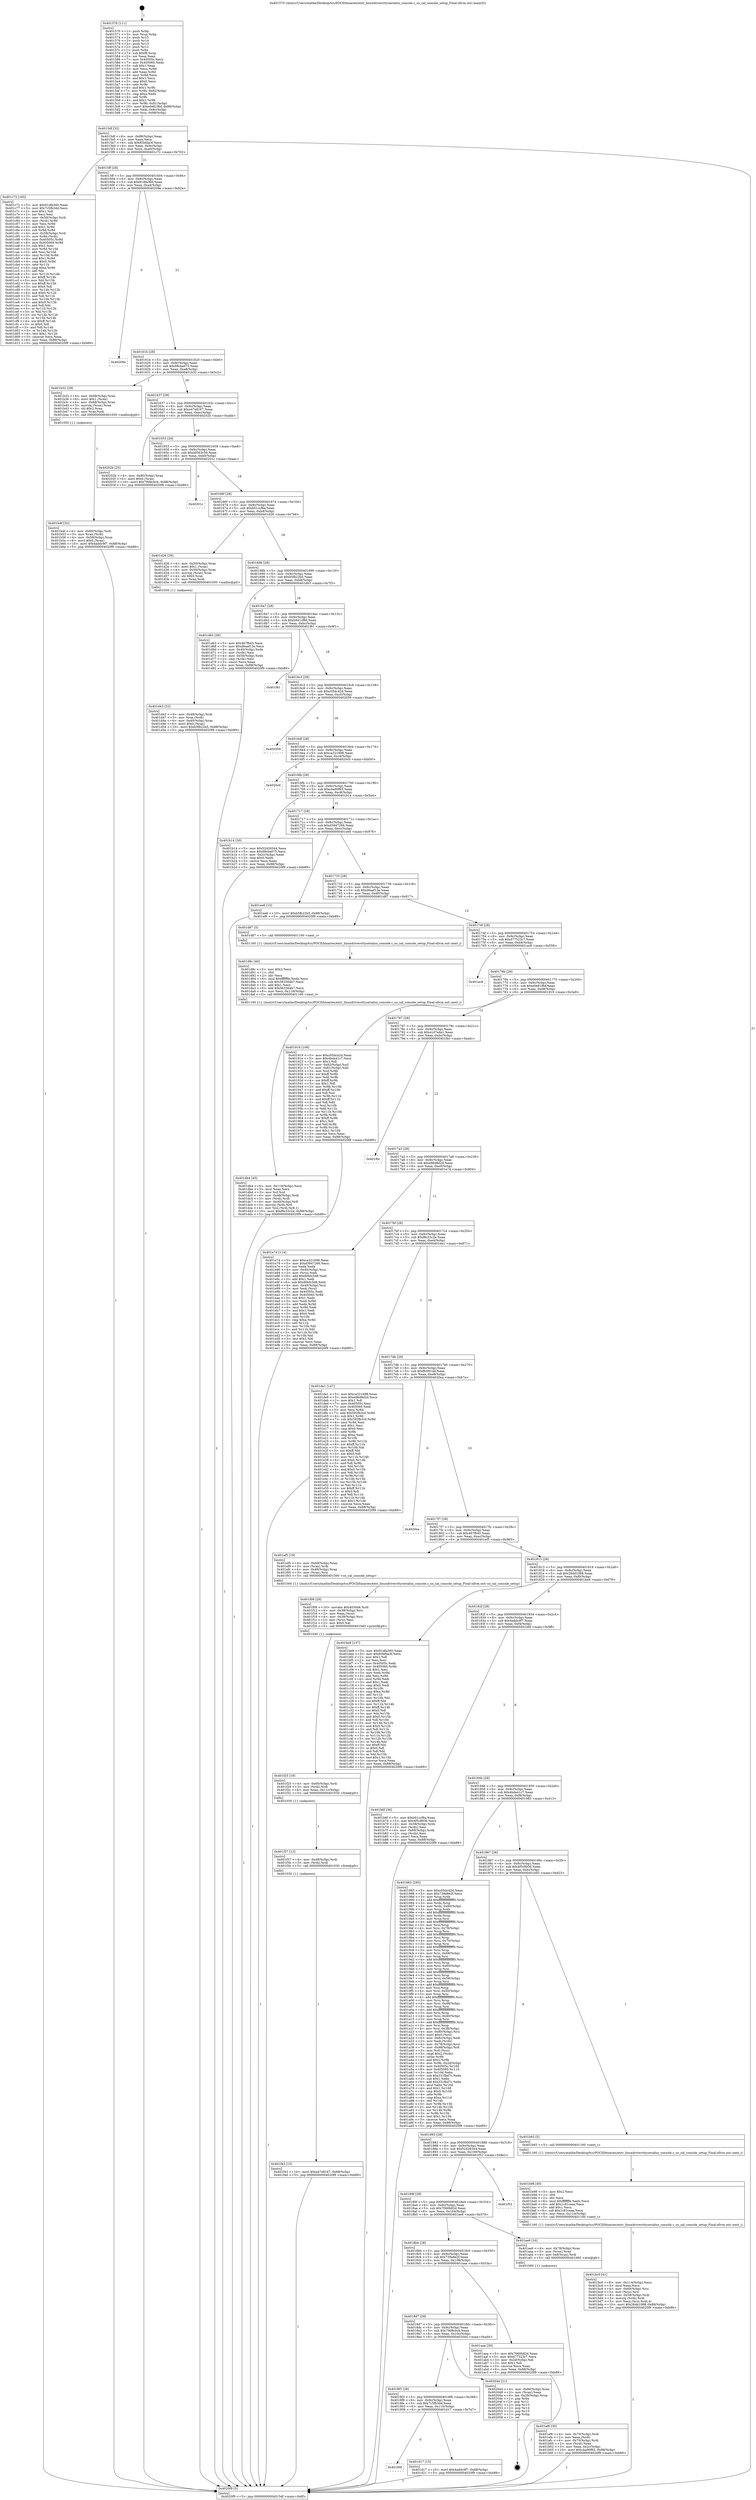 digraph "0x401570" {
  label = "0x401570 (/mnt/c/Users/mathe/Desktop/tcc/POCII/binaries/extr_linuxdriversttyserialsn_console.c_sn_sal_console_setup_Final-ollvm.out::main(0))"
  labelloc = "t"
  node[shape=record]

  Entry [label="",width=0.3,height=0.3,shape=circle,fillcolor=black,style=filled]
  "0x4015df" [label="{
     0x4015df [32]\l
     | [instrs]\l
     &nbsp;&nbsp;0x4015df \<+6\>: mov -0x88(%rbp),%eax\l
     &nbsp;&nbsp;0x4015e5 \<+2\>: mov %eax,%ecx\l
     &nbsp;&nbsp;0x4015e7 \<+6\>: sub $0x85bfda3f,%ecx\l
     &nbsp;&nbsp;0x4015ed \<+6\>: mov %eax,-0x9c(%rbp)\l
     &nbsp;&nbsp;0x4015f3 \<+6\>: mov %ecx,-0xa0(%rbp)\l
     &nbsp;&nbsp;0x4015f9 \<+6\>: je 0000000000401c72 \<main+0x702\>\l
  }"]
  "0x401c72" [label="{
     0x401c72 [165]\l
     | [instrs]\l
     &nbsp;&nbsp;0x401c72 \<+5\>: mov $0x91dfa360,%eax\l
     &nbsp;&nbsp;0x401c77 \<+5\>: mov $0x7c5fb3dd,%ecx\l
     &nbsp;&nbsp;0x401c7c \<+2\>: mov $0x1,%dl\l
     &nbsp;&nbsp;0x401c7e \<+2\>: xor %esi,%esi\l
     &nbsp;&nbsp;0x401c80 \<+4\>: mov -0x58(%rbp),%rdi\l
     &nbsp;&nbsp;0x401c84 \<+3\>: mov (%rdi),%r8d\l
     &nbsp;&nbsp;0x401c87 \<+3\>: mov %esi,%r9d\l
     &nbsp;&nbsp;0x401c8a \<+4\>: sub $0x1,%r9d\l
     &nbsp;&nbsp;0x401c8e \<+3\>: sub %r9d,%r8d\l
     &nbsp;&nbsp;0x401c91 \<+4\>: mov -0x58(%rbp),%rdi\l
     &nbsp;&nbsp;0x401c95 \<+3\>: mov %r8d,(%rdi)\l
     &nbsp;&nbsp;0x401c98 \<+8\>: mov 0x40505c,%r8d\l
     &nbsp;&nbsp;0x401ca0 \<+8\>: mov 0x405060,%r9d\l
     &nbsp;&nbsp;0x401ca8 \<+3\>: sub $0x1,%esi\l
     &nbsp;&nbsp;0x401cab \<+3\>: mov %r8d,%r10d\l
     &nbsp;&nbsp;0x401cae \<+3\>: add %esi,%r10d\l
     &nbsp;&nbsp;0x401cb1 \<+4\>: imul %r10d,%r8d\l
     &nbsp;&nbsp;0x401cb5 \<+4\>: and $0x1,%r8d\l
     &nbsp;&nbsp;0x401cb9 \<+4\>: cmp $0x0,%r8d\l
     &nbsp;&nbsp;0x401cbd \<+4\>: sete %r11b\l
     &nbsp;&nbsp;0x401cc1 \<+4\>: cmp $0xa,%r9d\l
     &nbsp;&nbsp;0x401cc5 \<+3\>: setl %bl\l
     &nbsp;&nbsp;0x401cc8 \<+3\>: mov %r11b,%r14b\l
     &nbsp;&nbsp;0x401ccb \<+4\>: xor $0xff,%r14b\l
     &nbsp;&nbsp;0x401ccf \<+3\>: mov %bl,%r15b\l
     &nbsp;&nbsp;0x401cd2 \<+4\>: xor $0xff,%r15b\l
     &nbsp;&nbsp;0x401cd6 \<+3\>: xor $0x0,%dl\l
     &nbsp;&nbsp;0x401cd9 \<+3\>: mov %r14b,%r12b\l
     &nbsp;&nbsp;0x401cdc \<+4\>: and $0x0,%r12b\l
     &nbsp;&nbsp;0x401ce0 \<+3\>: and %dl,%r11b\l
     &nbsp;&nbsp;0x401ce3 \<+3\>: mov %r15b,%r13b\l
     &nbsp;&nbsp;0x401ce6 \<+4\>: and $0x0,%r13b\l
     &nbsp;&nbsp;0x401cea \<+2\>: and %dl,%bl\l
     &nbsp;&nbsp;0x401cec \<+3\>: or %r11b,%r12b\l
     &nbsp;&nbsp;0x401cef \<+3\>: or %bl,%r13b\l
     &nbsp;&nbsp;0x401cf2 \<+3\>: xor %r13b,%r12b\l
     &nbsp;&nbsp;0x401cf5 \<+3\>: or %r15b,%r14b\l
     &nbsp;&nbsp;0x401cf8 \<+4\>: xor $0xff,%r14b\l
     &nbsp;&nbsp;0x401cfc \<+3\>: or $0x0,%dl\l
     &nbsp;&nbsp;0x401cff \<+3\>: and %dl,%r14b\l
     &nbsp;&nbsp;0x401d02 \<+3\>: or %r14b,%r12b\l
     &nbsp;&nbsp;0x401d05 \<+4\>: test $0x1,%r12b\l
     &nbsp;&nbsp;0x401d09 \<+3\>: cmovne %ecx,%eax\l
     &nbsp;&nbsp;0x401d0c \<+6\>: mov %eax,-0x88(%rbp)\l
     &nbsp;&nbsp;0x401d12 \<+5\>: jmp 00000000004020f9 \<main+0xb89\>\l
  }"]
  "0x4015ff" [label="{
     0x4015ff [28]\l
     | [instrs]\l
     &nbsp;&nbsp;0x4015ff \<+5\>: jmp 0000000000401604 \<main+0x94\>\l
     &nbsp;&nbsp;0x401604 \<+6\>: mov -0x9c(%rbp),%eax\l
     &nbsp;&nbsp;0x40160a \<+5\>: sub $0x91dfa360,%eax\l
     &nbsp;&nbsp;0x40160f \<+6\>: mov %eax,-0xa4(%rbp)\l
     &nbsp;&nbsp;0x401615 \<+6\>: je 000000000040209e \<main+0xb2e\>\l
  }"]
  Exit [label="",width=0.3,height=0.3,shape=circle,fillcolor=black,style=filled,peripheries=2]
  "0x40209e" [label="{
     0x40209e\l
  }", style=dashed]
  "0x40161b" [label="{
     0x40161b [28]\l
     | [instrs]\l
     &nbsp;&nbsp;0x40161b \<+5\>: jmp 0000000000401620 \<main+0xb0\>\l
     &nbsp;&nbsp;0x401620 \<+6\>: mov -0x9c(%rbp),%eax\l
     &nbsp;&nbsp;0x401626 \<+5\>: sub $0x98cba075,%eax\l
     &nbsp;&nbsp;0x40162b \<+6\>: mov %eax,-0xa8(%rbp)\l
     &nbsp;&nbsp;0x401631 \<+6\>: je 0000000000401b32 \<main+0x5c2\>\l
  }"]
  "0x401f43" [label="{
     0x401f43 [15]\l
     | [instrs]\l
     &nbsp;&nbsp;0x401f43 \<+10\>: movl $0xa47e8167,-0x88(%rbp)\l
     &nbsp;&nbsp;0x401f4d \<+5\>: jmp 00000000004020f9 \<main+0xb89\>\l
  }"]
  "0x401b32" [label="{
     0x401b32 [29]\l
     | [instrs]\l
     &nbsp;&nbsp;0x401b32 \<+4\>: mov -0x68(%rbp),%rax\l
     &nbsp;&nbsp;0x401b36 \<+6\>: movl $0x1,(%rax)\l
     &nbsp;&nbsp;0x401b3c \<+4\>: mov -0x68(%rbp),%rax\l
     &nbsp;&nbsp;0x401b40 \<+3\>: movslq (%rax),%rax\l
     &nbsp;&nbsp;0x401b43 \<+4\>: shl $0x2,%rax\l
     &nbsp;&nbsp;0x401b47 \<+3\>: mov %rax,%rdi\l
     &nbsp;&nbsp;0x401b4a \<+5\>: call 0000000000401050 \<malloc@plt\>\l
     | [calls]\l
     &nbsp;&nbsp;0x401050 \{1\} (unknown)\l
  }"]
  "0x401637" [label="{
     0x401637 [28]\l
     | [instrs]\l
     &nbsp;&nbsp;0x401637 \<+5\>: jmp 000000000040163c \<main+0xcc\>\l
     &nbsp;&nbsp;0x40163c \<+6\>: mov -0x9c(%rbp),%eax\l
     &nbsp;&nbsp;0x401642 \<+5\>: sub $0xa47e8167,%eax\l
     &nbsp;&nbsp;0x401647 \<+6\>: mov %eax,-0xac(%rbp)\l
     &nbsp;&nbsp;0x40164d \<+6\>: je 000000000040202b \<main+0xabb\>\l
  }"]
  "0x401f37" [label="{
     0x401f37 [12]\l
     | [instrs]\l
     &nbsp;&nbsp;0x401f37 \<+4\>: mov -0x48(%rbp),%rdi\l
     &nbsp;&nbsp;0x401f3b \<+3\>: mov (%rdi),%rdi\l
     &nbsp;&nbsp;0x401f3e \<+5\>: call 0000000000401030 \<free@plt\>\l
     | [calls]\l
     &nbsp;&nbsp;0x401030 \{1\} (unknown)\l
  }"]
  "0x40202b" [label="{
     0x40202b [25]\l
     | [instrs]\l
     &nbsp;&nbsp;0x40202b \<+4\>: mov -0x80(%rbp),%rax\l
     &nbsp;&nbsp;0x40202f \<+6\>: movl $0x0,(%rax)\l
     &nbsp;&nbsp;0x402035 \<+10\>: movl $0x79d8cbcb,-0x88(%rbp)\l
     &nbsp;&nbsp;0x40203f \<+5\>: jmp 00000000004020f9 \<main+0xb89\>\l
  }"]
  "0x401653" [label="{
     0x401653 [28]\l
     | [instrs]\l
     &nbsp;&nbsp;0x401653 \<+5\>: jmp 0000000000401658 \<main+0xe8\>\l
     &nbsp;&nbsp;0x401658 \<+6\>: mov -0x9c(%rbp),%eax\l
     &nbsp;&nbsp;0x40165e \<+5\>: sub $0xa9563c59,%eax\l
     &nbsp;&nbsp;0x401663 \<+6\>: mov %eax,-0xb0(%rbp)\l
     &nbsp;&nbsp;0x401669 \<+6\>: je 000000000040201c \<main+0xaac\>\l
  }"]
  "0x401f25" [label="{
     0x401f25 [18]\l
     | [instrs]\l
     &nbsp;&nbsp;0x401f25 \<+4\>: mov -0x60(%rbp),%rdi\l
     &nbsp;&nbsp;0x401f29 \<+3\>: mov (%rdi),%rdi\l
     &nbsp;&nbsp;0x401f2c \<+6\>: mov %eax,-0x11c(%rbp)\l
     &nbsp;&nbsp;0x401f32 \<+5\>: call 0000000000401030 \<free@plt\>\l
     | [calls]\l
     &nbsp;&nbsp;0x401030 \{1\} (unknown)\l
  }"]
  "0x40201c" [label="{
     0x40201c\l
  }", style=dashed]
  "0x40166f" [label="{
     0x40166f [28]\l
     | [instrs]\l
     &nbsp;&nbsp;0x40166f \<+5\>: jmp 0000000000401674 \<main+0x104\>\l
     &nbsp;&nbsp;0x401674 \<+6\>: mov -0x9c(%rbp),%eax\l
     &nbsp;&nbsp;0x40167a \<+5\>: sub $0xb01ccf6a,%eax\l
     &nbsp;&nbsp;0x40167f \<+6\>: mov %eax,-0xb4(%rbp)\l
     &nbsp;&nbsp;0x401685 \<+6\>: je 0000000000401d26 \<main+0x7b6\>\l
  }"]
  "0x401f08" [label="{
     0x401f08 [29]\l
     | [instrs]\l
     &nbsp;&nbsp;0x401f08 \<+10\>: movabs $0x4030b6,%rdi\l
     &nbsp;&nbsp;0x401f12 \<+4\>: mov -0x38(%rbp),%rsi\l
     &nbsp;&nbsp;0x401f16 \<+2\>: mov %eax,(%rsi)\l
     &nbsp;&nbsp;0x401f18 \<+4\>: mov -0x38(%rbp),%rsi\l
     &nbsp;&nbsp;0x401f1c \<+2\>: mov (%rsi),%esi\l
     &nbsp;&nbsp;0x401f1e \<+2\>: mov $0x0,%al\l
     &nbsp;&nbsp;0x401f20 \<+5\>: call 0000000000401040 \<printf@plt\>\l
     | [calls]\l
     &nbsp;&nbsp;0x401040 \{1\} (unknown)\l
  }"]
  "0x401d26" [label="{
     0x401d26 [29]\l
     | [instrs]\l
     &nbsp;&nbsp;0x401d26 \<+4\>: mov -0x50(%rbp),%rax\l
     &nbsp;&nbsp;0x401d2a \<+6\>: movl $0x1,(%rax)\l
     &nbsp;&nbsp;0x401d30 \<+4\>: mov -0x50(%rbp),%rax\l
     &nbsp;&nbsp;0x401d34 \<+3\>: movslq (%rax),%rax\l
     &nbsp;&nbsp;0x401d37 \<+4\>: shl $0x0,%rax\l
     &nbsp;&nbsp;0x401d3b \<+3\>: mov %rax,%rdi\l
     &nbsp;&nbsp;0x401d3e \<+5\>: call 0000000000401050 \<malloc@plt\>\l
     | [calls]\l
     &nbsp;&nbsp;0x401050 \{1\} (unknown)\l
  }"]
  "0x40168b" [label="{
     0x40168b [28]\l
     | [instrs]\l
     &nbsp;&nbsp;0x40168b \<+5\>: jmp 0000000000401690 \<main+0x120\>\l
     &nbsp;&nbsp;0x401690 \<+6\>: mov -0x9c(%rbp),%eax\l
     &nbsp;&nbsp;0x401696 \<+5\>: sub $0xb5fb22b5,%eax\l
     &nbsp;&nbsp;0x40169b \<+6\>: mov %eax,-0xb8(%rbp)\l
     &nbsp;&nbsp;0x4016a1 \<+6\>: je 0000000000401d63 \<main+0x7f3\>\l
  }"]
  "0x401db4" [label="{
     0x401db4 [45]\l
     | [instrs]\l
     &nbsp;&nbsp;0x401db4 \<+6\>: mov -0x118(%rbp),%ecx\l
     &nbsp;&nbsp;0x401dba \<+3\>: imul %eax,%ecx\l
     &nbsp;&nbsp;0x401dbd \<+3\>: mov %cl,%sil\l
     &nbsp;&nbsp;0x401dc0 \<+4\>: mov -0x48(%rbp),%rdi\l
     &nbsp;&nbsp;0x401dc4 \<+3\>: mov (%rdi),%rdi\l
     &nbsp;&nbsp;0x401dc7 \<+4\>: mov -0x40(%rbp),%r8\l
     &nbsp;&nbsp;0x401dcb \<+3\>: movslq (%r8),%r8\l
     &nbsp;&nbsp;0x401dce \<+4\>: mov %sil,(%rdi,%r8,1)\l
     &nbsp;&nbsp;0x401dd2 \<+10\>: movl $0xf8c33c2e,-0x88(%rbp)\l
     &nbsp;&nbsp;0x401ddc \<+5\>: jmp 00000000004020f9 \<main+0xb89\>\l
  }"]
  "0x401d63" [label="{
     0x401d63 [36]\l
     | [instrs]\l
     &nbsp;&nbsp;0x401d63 \<+5\>: mov $0x467fb45,%eax\l
     &nbsp;&nbsp;0x401d68 \<+5\>: mov $0xd6aef13e,%ecx\l
     &nbsp;&nbsp;0x401d6d \<+4\>: mov -0x40(%rbp),%rdx\l
     &nbsp;&nbsp;0x401d71 \<+2\>: mov (%rdx),%esi\l
     &nbsp;&nbsp;0x401d73 \<+4\>: mov -0x50(%rbp),%rdx\l
     &nbsp;&nbsp;0x401d77 \<+2\>: cmp (%rdx),%esi\l
     &nbsp;&nbsp;0x401d79 \<+3\>: cmovl %ecx,%eax\l
     &nbsp;&nbsp;0x401d7c \<+6\>: mov %eax,-0x88(%rbp)\l
     &nbsp;&nbsp;0x401d82 \<+5\>: jmp 00000000004020f9 \<main+0xb89\>\l
  }"]
  "0x4016a7" [label="{
     0x4016a7 [28]\l
     | [instrs]\l
     &nbsp;&nbsp;0x4016a7 \<+5\>: jmp 00000000004016ac \<main+0x13c\>\l
     &nbsp;&nbsp;0x4016ac \<+6\>: mov -0x9c(%rbp),%eax\l
     &nbsp;&nbsp;0x4016b2 \<+5\>: sub $0xb941cf8d,%eax\l
     &nbsp;&nbsp;0x4016b7 \<+6\>: mov %eax,-0xbc(%rbp)\l
     &nbsp;&nbsp;0x4016bd \<+6\>: je 0000000000401f61 \<main+0x9f1\>\l
  }"]
  "0x401d8c" [label="{
     0x401d8c [40]\l
     | [instrs]\l
     &nbsp;&nbsp;0x401d8c \<+5\>: mov $0x2,%ecx\l
     &nbsp;&nbsp;0x401d91 \<+1\>: cltd\l
     &nbsp;&nbsp;0x401d92 \<+2\>: idiv %ecx\l
     &nbsp;&nbsp;0x401d94 \<+6\>: imul $0xfffffffe,%edx,%ecx\l
     &nbsp;&nbsp;0x401d9a \<+6\>: sub $0x563364b7,%ecx\l
     &nbsp;&nbsp;0x401da0 \<+3\>: add $0x1,%ecx\l
     &nbsp;&nbsp;0x401da3 \<+6\>: add $0x563364b7,%ecx\l
     &nbsp;&nbsp;0x401da9 \<+6\>: mov %ecx,-0x118(%rbp)\l
     &nbsp;&nbsp;0x401daf \<+5\>: call 0000000000401160 \<next_i\>\l
     | [calls]\l
     &nbsp;&nbsp;0x401160 \{1\} (/mnt/c/Users/mathe/Desktop/tcc/POCII/binaries/extr_linuxdriversttyserialsn_console.c_sn_sal_console_setup_Final-ollvm.out::next_i)\l
  }"]
  "0x401f61" [label="{
     0x401f61\l
  }", style=dashed]
  "0x4016c3" [label="{
     0x4016c3 [28]\l
     | [instrs]\l
     &nbsp;&nbsp;0x4016c3 \<+5\>: jmp 00000000004016c8 \<main+0x158\>\l
     &nbsp;&nbsp;0x4016c8 \<+6\>: mov -0x9c(%rbp),%eax\l
     &nbsp;&nbsp;0x4016ce \<+5\>: sub $0xc05dc42d,%eax\l
     &nbsp;&nbsp;0x4016d3 \<+6\>: mov %eax,-0xc0(%rbp)\l
     &nbsp;&nbsp;0x4016d9 \<+6\>: je 0000000000402059 \<main+0xae9\>\l
  }"]
  "0x401d43" [label="{
     0x401d43 [32]\l
     | [instrs]\l
     &nbsp;&nbsp;0x401d43 \<+4\>: mov -0x48(%rbp),%rdi\l
     &nbsp;&nbsp;0x401d47 \<+3\>: mov %rax,(%rdi)\l
     &nbsp;&nbsp;0x401d4a \<+4\>: mov -0x40(%rbp),%rax\l
     &nbsp;&nbsp;0x401d4e \<+6\>: movl $0x0,(%rax)\l
     &nbsp;&nbsp;0x401d54 \<+10\>: movl $0xb5fb22b5,-0x88(%rbp)\l
     &nbsp;&nbsp;0x401d5e \<+5\>: jmp 00000000004020f9 \<main+0xb89\>\l
  }"]
  "0x402059" [label="{
     0x402059\l
  }", style=dashed]
  "0x4016df" [label="{
     0x4016df [28]\l
     | [instrs]\l
     &nbsp;&nbsp;0x4016df \<+5\>: jmp 00000000004016e4 \<main+0x174\>\l
     &nbsp;&nbsp;0x4016e4 \<+6\>: mov -0x9c(%rbp),%eax\l
     &nbsp;&nbsp;0x4016ea \<+5\>: sub $0xca321698,%eax\l
     &nbsp;&nbsp;0x4016ef \<+6\>: mov %eax,-0xc4(%rbp)\l
     &nbsp;&nbsp;0x4016f5 \<+6\>: je 00000000004020c0 \<main+0xb50\>\l
  }"]
  "0x40190f" [label="{
     0x40190f\l
  }", style=dashed]
  "0x4020c0" [label="{
     0x4020c0\l
  }", style=dashed]
  "0x4016fb" [label="{
     0x4016fb [28]\l
     | [instrs]\l
     &nbsp;&nbsp;0x4016fb \<+5\>: jmp 0000000000401700 \<main+0x190\>\l
     &nbsp;&nbsp;0x401700 \<+6\>: mov -0x9c(%rbp),%eax\l
     &nbsp;&nbsp;0x401706 \<+5\>: sub $0xcba90f65,%eax\l
     &nbsp;&nbsp;0x40170b \<+6\>: mov %eax,-0xc8(%rbp)\l
     &nbsp;&nbsp;0x401711 \<+6\>: je 0000000000401b14 \<main+0x5a4\>\l
  }"]
  "0x401d17" [label="{
     0x401d17 [15]\l
     | [instrs]\l
     &nbsp;&nbsp;0x401d17 \<+10\>: movl $0x4addc9f7,-0x88(%rbp)\l
     &nbsp;&nbsp;0x401d21 \<+5\>: jmp 00000000004020f9 \<main+0xb89\>\l
  }"]
  "0x401b14" [label="{
     0x401b14 [30]\l
     | [instrs]\l
     &nbsp;&nbsp;0x401b14 \<+5\>: mov $0x52426344,%eax\l
     &nbsp;&nbsp;0x401b19 \<+5\>: mov $0x98cba075,%ecx\l
     &nbsp;&nbsp;0x401b1e \<+3\>: mov -0x2c(%rbp),%edx\l
     &nbsp;&nbsp;0x401b21 \<+3\>: cmp $0x0,%edx\l
     &nbsp;&nbsp;0x401b24 \<+3\>: cmove %ecx,%eax\l
     &nbsp;&nbsp;0x401b27 \<+6\>: mov %eax,-0x88(%rbp)\l
     &nbsp;&nbsp;0x401b2d \<+5\>: jmp 00000000004020f9 \<main+0xb89\>\l
  }"]
  "0x401717" [label="{
     0x401717 [28]\l
     | [instrs]\l
     &nbsp;&nbsp;0x401717 \<+5\>: jmp 000000000040171c \<main+0x1ac\>\l
     &nbsp;&nbsp;0x40171c \<+6\>: mov -0x9c(%rbp),%eax\l
     &nbsp;&nbsp;0x401722 \<+5\>: sub $0xd3947266,%eax\l
     &nbsp;&nbsp;0x401727 \<+6\>: mov %eax,-0xcc(%rbp)\l
     &nbsp;&nbsp;0x40172d \<+6\>: je 0000000000401ee6 \<main+0x976\>\l
  }"]
  "0x4018f3" [label="{
     0x4018f3 [28]\l
     | [instrs]\l
     &nbsp;&nbsp;0x4018f3 \<+5\>: jmp 00000000004018f8 \<main+0x388\>\l
     &nbsp;&nbsp;0x4018f8 \<+6\>: mov -0x9c(%rbp),%eax\l
     &nbsp;&nbsp;0x4018fe \<+5\>: sub $0x7c5fb3dd,%eax\l
     &nbsp;&nbsp;0x401903 \<+6\>: mov %eax,-0x110(%rbp)\l
     &nbsp;&nbsp;0x401909 \<+6\>: je 0000000000401d17 \<main+0x7a7\>\l
  }"]
  "0x401ee6" [label="{
     0x401ee6 [15]\l
     | [instrs]\l
     &nbsp;&nbsp;0x401ee6 \<+10\>: movl $0xb5fb22b5,-0x88(%rbp)\l
     &nbsp;&nbsp;0x401ef0 \<+5\>: jmp 00000000004020f9 \<main+0xb89\>\l
  }"]
  "0x401733" [label="{
     0x401733 [28]\l
     | [instrs]\l
     &nbsp;&nbsp;0x401733 \<+5\>: jmp 0000000000401738 \<main+0x1c8\>\l
     &nbsp;&nbsp;0x401738 \<+6\>: mov -0x9c(%rbp),%eax\l
     &nbsp;&nbsp;0x40173e \<+5\>: sub $0xd6aef13e,%eax\l
     &nbsp;&nbsp;0x401743 \<+6\>: mov %eax,-0xd0(%rbp)\l
     &nbsp;&nbsp;0x401749 \<+6\>: je 0000000000401d87 \<main+0x817\>\l
  }"]
  "0x402044" [label="{
     0x402044 [21]\l
     | [instrs]\l
     &nbsp;&nbsp;0x402044 \<+4\>: mov -0x80(%rbp),%rax\l
     &nbsp;&nbsp;0x402048 \<+2\>: mov (%rax),%eax\l
     &nbsp;&nbsp;0x40204a \<+4\>: lea -0x28(%rbp),%rsp\l
     &nbsp;&nbsp;0x40204e \<+1\>: pop %rbx\l
     &nbsp;&nbsp;0x40204f \<+2\>: pop %r12\l
     &nbsp;&nbsp;0x402051 \<+2\>: pop %r13\l
     &nbsp;&nbsp;0x402053 \<+2\>: pop %r14\l
     &nbsp;&nbsp;0x402055 \<+2\>: pop %r15\l
     &nbsp;&nbsp;0x402057 \<+1\>: pop %rbp\l
     &nbsp;&nbsp;0x402058 \<+1\>: ret\l
  }"]
  "0x401d87" [label="{
     0x401d87 [5]\l
     | [instrs]\l
     &nbsp;&nbsp;0x401d87 \<+5\>: call 0000000000401160 \<next_i\>\l
     | [calls]\l
     &nbsp;&nbsp;0x401160 \{1\} (/mnt/c/Users/mathe/Desktop/tcc/POCII/binaries/extr_linuxdriversttyserialsn_console.c_sn_sal_console_setup_Final-ollvm.out::next_i)\l
  }"]
  "0x40174f" [label="{
     0x40174f [28]\l
     | [instrs]\l
     &nbsp;&nbsp;0x40174f \<+5\>: jmp 0000000000401754 \<main+0x1e4\>\l
     &nbsp;&nbsp;0x401754 \<+6\>: mov -0x9c(%rbp),%eax\l
     &nbsp;&nbsp;0x40175a \<+5\>: sub $0xd77523c7,%eax\l
     &nbsp;&nbsp;0x40175f \<+6\>: mov %eax,-0xd4(%rbp)\l
     &nbsp;&nbsp;0x401765 \<+6\>: je 0000000000401ac8 \<main+0x558\>\l
  }"]
  "0x401bc0" [label="{
     0x401bc0 [41]\l
     | [instrs]\l
     &nbsp;&nbsp;0x401bc0 \<+6\>: mov -0x114(%rbp),%ecx\l
     &nbsp;&nbsp;0x401bc6 \<+3\>: imul %eax,%ecx\l
     &nbsp;&nbsp;0x401bc9 \<+4\>: mov -0x60(%rbp),%rsi\l
     &nbsp;&nbsp;0x401bcd \<+3\>: mov (%rsi),%rsi\l
     &nbsp;&nbsp;0x401bd0 \<+4\>: mov -0x58(%rbp),%rdi\l
     &nbsp;&nbsp;0x401bd4 \<+3\>: movslq (%rdi),%rdi\l
     &nbsp;&nbsp;0x401bd7 \<+3\>: mov %ecx,(%rsi,%rdi,4)\l
     &nbsp;&nbsp;0x401bda \<+10\>: movl $0x26dd1088,-0x88(%rbp)\l
     &nbsp;&nbsp;0x401be4 \<+5\>: jmp 00000000004020f9 \<main+0xb89\>\l
  }"]
  "0x401ac8" [label="{
     0x401ac8\l
  }", style=dashed]
  "0x40176b" [label="{
     0x40176b [28]\l
     | [instrs]\l
     &nbsp;&nbsp;0x40176b \<+5\>: jmp 0000000000401770 \<main+0x200\>\l
     &nbsp;&nbsp;0x401770 \<+6\>: mov -0x9c(%rbp),%eax\l
     &nbsp;&nbsp;0x401776 \<+5\>: sub $0xe0e819bf,%eax\l
     &nbsp;&nbsp;0x40177b \<+6\>: mov %eax,-0xd8(%rbp)\l
     &nbsp;&nbsp;0x401781 \<+6\>: je 0000000000401919 \<main+0x3a9\>\l
  }"]
  "0x401b98" [label="{
     0x401b98 [40]\l
     | [instrs]\l
     &nbsp;&nbsp;0x401b98 \<+5\>: mov $0x2,%ecx\l
     &nbsp;&nbsp;0x401b9d \<+1\>: cltd\l
     &nbsp;&nbsp;0x401b9e \<+2\>: idiv %ecx\l
     &nbsp;&nbsp;0x401ba0 \<+6\>: imul $0xfffffffe,%edx,%ecx\l
     &nbsp;&nbsp;0x401ba6 \<+6\>: add $0x1c81ceaa,%ecx\l
     &nbsp;&nbsp;0x401bac \<+3\>: add $0x1,%ecx\l
     &nbsp;&nbsp;0x401baf \<+6\>: sub $0x1c81ceaa,%ecx\l
     &nbsp;&nbsp;0x401bb5 \<+6\>: mov %ecx,-0x114(%rbp)\l
     &nbsp;&nbsp;0x401bbb \<+5\>: call 0000000000401160 \<next_i\>\l
     | [calls]\l
     &nbsp;&nbsp;0x401160 \{1\} (/mnt/c/Users/mathe/Desktop/tcc/POCII/binaries/extr_linuxdriversttyserialsn_console.c_sn_sal_console_setup_Final-ollvm.out::next_i)\l
  }"]
  "0x401919" [label="{
     0x401919 [106]\l
     | [instrs]\l
     &nbsp;&nbsp;0x401919 \<+5\>: mov $0xc05dc42d,%eax\l
     &nbsp;&nbsp;0x40191e \<+5\>: mov $0x4bda41c7,%ecx\l
     &nbsp;&nbsp;0x401923 \<+2\>: mov $0x1,%dl\l
     &nbsp;&nbsp;0x401925 \<+7\>: mov -0x82(%rbp),%sil\l
     &nbsp;&nbsp;0x40192c \<+7\>: mov -0x81(%rbp),%dil\l
     &nbsp;&nbsp;0x401933 \<+3\>: mov %sil,%r8b\l
     &nbsp;&nbsp;0x401936 \<+4\>: xor $0xff,%r8b\l
     &nbsp;&nbsp;0x40193a \<+3\>: mov %dil,%r9b\l
     &nbsp;&nbsp;0x40193d \<+4\>: xor $0xff,%r9b\l
     &nbsp;&nbsp;0x401941 \<+3\>: xor $0x1,%dl\l
     &nbsp;&nbsp;0x401944 \<+3\>: mov %r8b,%r10b\l
     &nbsp;&nbsp;0x401947 \<+4\>: and $0xff,%r10b\l
     &nbsp;&nbsp;0x40194b \<+3\>: and %dl,%sil\l
     &nbsp;&nbsp;0x40194e \<+3\>: mov %r9b,%r11b\l
     &nbsp;&nbsp;0x401951 \<+4\>: and $0xff,%r11b\l
     &nbsp;&nbsp;0x401955 \<+3\>: and %dl,%dil\l
     &nbsp;&nbsp;0x401958 \<+3\>: or %sil,%r10b\l
     &nbsp;&nbsp;0x40195b \<+3\>: or %dil,%r11b\l
     &nbsp;&nbsp;0x40195e \<+3\>: xor %r11b,%r10b\l
     &nbsp;&nbsp;0x401961 \<+3\>: or %r9b,%r8b\l
     &nbsp;&nbsp;0x401964 \<+4\>: xor $0xff,%r8b\l
     &nbsp;&nbsp;0x401968 \<+3\>: or $0x1,%dl\l
     &nbsp;&nbsp;0x40196b \<+3\>: and %dl,%r8b\l
     &nbsp;&nbsp;0x40196e \<+3\>: or %r8b,%r10b\l
     &nbsp;&nbsp;0x401971 \<+4\>: test $0x1,%r10b\l
     &nbsp;&nbsp;0x401975 \<+3\>: cmovne %ecx,%eax\l
     &nbsp;&nbsp;0x401978 \<+6\>: mov %eax,-0x88(%rbp)\l
     &nbsp;&nbsp;0x40197e \<+5\>: jmp 00000000004020f9 \<main+0xb89\>\l
  }"]
  "0x401787" [label="{
     0x401787 [28]\l
     | [instrs]\l
     &nbsp;&nbsp;0x401787 \<+5\>: jmp 000000000040178c \<main+0x21c\>\l
     &nbsp;&nbsp;0x40178c \<+6\>: mov -0x9c(%rbp),%eax\l
     &nbsp;&nbsp;0x401792 \<+5\>: sub $0xe1d7ada1,%eax\l
     &nbsp;&nbsp;0x401797 \<+6\>: mov %eax,-0xdc(%rbp)\l
     &nbsp;&nbsp;0x40179d \<+6\>: je 0000000000401fbc \<main+0xa4c\>\l
  }"]
  "0x4020f9" [label="{
     0x4020f9 [5]\l
     | [instrs]\l
     &nbsp;&nbsp;0x4020f9 \<+5\>: jmp 00000000004015df \<main+0x6f\>\l
  }"]
  "0x401570" [label="{
     0x401570 [111]\l
     | [instrs]\l
     &nbsp;&nbsp;0x401570 \<+1\>: push %rbp\l
     &nbsp;&nbsp;0x401571 \<+3\>: mov %rsp,%rbp\l
     &nbsp;&nbsp;0x401574 \<+2\>: push %r15\l
     &nbsp;&nbsp;0x401576 \<+2\>: push %r14\l
     &nbsp;&nbsp;0x401578 \<+2\>: push %r13\l
     &nbsp;&nbsp;0x40157a \<+2\>: push %r12\l
     &nbsp;&nbsp;0x40157c \<+1\>: push %rbx\l
     &nbsp;&nbsp;0x40157d \<+7\>: sub $0xf8,%rsp\l
     &nbsp;&nbsp;0x401584 \<+2\>: xor %eax,%eax\l
     &nbsp;&nbsp;0x401586 \<+7\>: mov 0x40505c,%ecx\l
     &nbsp;&nbsp;0x40158d \<+7\>: mov 0x405060,%edx\l
     &nbsp;&nbsp;0x401594 \<+3\>: sub $0x1,%eax\l
     &nbsp;&nbsp;0x401597 \<+3\>: mov %ecx,%r8d\l
     &nbsp;&nbsp;0x40159a \<+3\>: add %eax,%r8d\l
     &nbsp;&nbsp;0x40159d \<+4\>: imul %r8d,%ecx\l
     &nbsp;&nbsp;0x4015a1 \<+3\>: and $0x1,%ecx\l
     &nbsp;&nbsp;0x4015a4 \<+3\>: cmp $0x0,%ecx\l
     &nbsp;&nbsp;0x4015a7 \<+4\>: sete %r9b\l
     &nbsp;&nbsp;0x4015ab \<+4\>: and $0x1,%r9b\l
     &nbsp;&nbsp;0x4015af \<+7\>: mov %r9b,-0x82(%rbp)\l
     &nbsp;&nbsp;0x4015b6 \<+3\>: cmp $0xa,%edx\l
     &nbsp;&nbsp;0x4015b9 \<+4\>: setl %r9b\l
     &nbsp;&nbsp;0x4015bd \<+4\>: and $0x1,%r9b\l
     &nbsp;&nbsp;0x4015c1 \<+7\>: mov %r9b,-0x81(%rbp)\l
     &nbsp;&nbsp;0x4015c8 \<+10\>: movl $0xe0e819bf,-0x88(%rbp)\l
     &nbsp;&nbsp;0x4015d2 \<+6\>: mov %edi,-0x8c(%rbp)\l
     &nbsp;&nbsp;0x4015d8 \<+7\>: mov %rsi,-0x98(%rbp)\l
  }"]
  "0x401b4f" [label="{
     0x401b4f [32]\l
     | [instrs]\l
     &nbsp;&nbsp;0x401b4f \<+4\>: mov -0x60(%rbp),%rdi\l
     &nbsp;&nbsp;0x401b53 \<+3\>: mov %rax,(%rdi)\l
     &nbsp;&nbsp;0x401b56 \<+4\>: mov -0x58(%rbp),%rax\l
     &nbsp;&nbsp;0x401b5a \<+6\>: movl $0x0,(%rax)\l
     &nbsp;&nbsp;0x401b60 \<+10\>: movl $0x4addc9f7,-0x88(%rbp)\l
     &nbsp;&nbsp;0x401b6a \<+5\>: jmp 00000000004020f9 \<main+0xb89\>\l
  }"]
  "0x401fbc" [label="{
     0x401fbc\l
  }", style=dashed]
  "0x4017a3" [label="{
     0x4017a3 [28]\l
     | [instrs]\l
     &nbsp;&nbsp;0x4017a3 \<+5\>: jmp 00000000004017a8 \<main+0x238\>\l
     &nbsp;&nbsp;0x4017a8 \<+6\>: mov -0x9c(%rbp),%eax\l
     &nbsp;&nbsp;0x4017ae \<+5\>: sub $0xe96d8d2d,%eax\l
     &nbsp;&nbsp;0x4017b3 \<+6\>: mov %eax,-0xe0(%rbp)\l
     &nbsp;&nbsp;0x4017b9 \<+6\>: je 0000000000401e74 \<main+0x904\>\l
  }"]
  "0x401af6" [label="{
     0x401af6 [30]\l
     | [instrs]\l
     &nbsp;&nbsp;0x401af6 \<+4\>: mov -0x70(%rbp),%rdi\l
     &nbsp;&nbsp;0x401afa \<+2\>: mov %eax,(%rdi)\l
     &nbsp;&nbsp;0x401afc \<+4\>: mov -0x70(%rbp),%rdi\l
     &nbsp;&nbsp;0x401b00 \<+2\>: mov (%rdi),%eax\l
     &nbsp;&nbsp;0x401b02 \<+3\>: mov %eax,-0x2c(%rbp)\l
     &nbsp;&nbsp;0x401b05 \<+10\>: movl $0xcba90f65,-0x88(%rbp)\l
     &nbsp;&nbsp;0x401b0f \<+5\>: jmp 00000000004020f9 \<main+0xb89\>\l
  }"]
  "0x401e74" [label="{
     0x401e74 [114]\l
     | [instrs]\l
     &nbsp;&nbsp;0x401e74 \<+5\>: mov $0xca321698,%eax\l
     &nbsp;&nbsp;0x401e79 \<+5\>: mov $0xd3947266,%ecx\l
     &nbsp;&nbsp;0x401e7e \<+2\>: xor %edx,%edx\l
     &nbsp;&nbsp;0x401e80 \<+4\>: mov -0x40(%rbp),%rsi\l
     &nbsp;&nbsp;0x401e84 \<+2\>: mov (%rsi),%edi\l
     &nbsp;&nbsp;0x401e86 \<+6\>: add $0x80bfc5d8,%edi\l
     &nbsp;&nbsp;0x401e8c \<+3\>: add $0x1,%edi\l
     &nbsp;&nbsp;0x401e8f \<+6\>: sub $0x80bfc5d8,%edi\l
     &nbsp;&nbsp;0x401e95 \<+4\>: mov -0x40(%rbp),%rsi\l
     &nbsp;&nbsp;0x401e99 \<+2\>: mov %edi,(%rsi)\l
     &nbsp;&nbsp;0x401e9b \<+7\>: mov 0x40505c,%edi\l
     &nbsp;&nbsp;0x401ea2 \<+8\>: mov 0x405060,%r8d\l
     &nbsp;&nbsp;0x401eaa \<+3\>: sub $0x1,%edx\l
     &nbsp;&nbsp;0x401ead \<+3\>: mov %edi,%r9d\l
     &nbsp;&nbsp;0x401eb0 \<+3\>: add %edx,%r9d\l
     &nbsp;&nbsp;0x401eb3 \<+4\>: imul %r9d,%edi\l
     &nbsp;&nbsp;0x401eb7 \<+3\>: and $0x1,%edi\l
     &nbsp;&nbsp;0x401eba \<+3\>: cmp $0x0,%edi\l
     &nbsp;&nbsp;0x401ebd \<+4\>: sete %r10b\l
     &nbsp;&nbsp;0x401ec1 \<+4\>: cmp $0xa,%r8d\l
     &nbsp;&nbsp;0x401ec5 \<+4\>: setl %r11b\l
     &nbsp;&nbsp;0x401ec9 \<+3\>: mov %r10b,%bl\l
     &nbsp;&nbsp;0x401ecc \<+3\>: and %r11b,%bl\l
     &nbsp;&nbsp;0x401ecf \<+3\>: xor %r11b,%r10b\l
     &nbsp;&nbsp;0x401ed2 \<+3\>: or %r10b,%bl\l
     &nbsp;&nbsp;0x401ed5 \<+3\>: test $0x1,%bl\l
     &nbsp;&nbsp;0x401ed8 \<+3\>: cmovne %ecx,%eax\l
     &nbsp;&nbsp;0x401edb \<+6\>: mov %eax,-0x88(%rbp)\l
     &nbsp;&nbsp;0x401ee1 \<+5\>: jmp 00000000004020f9 \<main+0xb89\>\l
  }"]
  "0x4017bf" [label="{
     0x4017bf [28]\l
     | [instrs]\l
     &nbsp;&nbsp;0x4017bf \<+5\>: jmp 00000000004017c4 \<main+0x254\>\l
     &nbsp;&nbsp;0x4017c4 \<+6\>: mov -0x9c(%rbp),%eax\l
     &nbsp;&nbsp;0x4017ca \<+5\>: sub $0xf8c33c2e,%eax\l
     &nbsp;&nbsp;0x4017cf \<+6\>: mov %eax,-0xe4(%rbp)\l
     &nbsp;&nbsp;0x4017d5 \<+6\>: je 0000000000401de1 \<main+0x871\>\l
  }"]
  "0x4018d7" [label="{
     0x4018d7 [28]\l
     | [instrs]\l
     &nbsp;&nbsp;0x4018d7 \<+5\>: jmp 00000000004018dc \<main+0x36c\>\l
     &nbsp;&nbsp;0x4018dc \<+6\>: mov -0x9c(%rbp),%eax\l
     &nbsp;&nbsp;0x4018e2 \<+5\>: sub $0x79d8cbcb,%eax\l
     &nbsp;&nbsp;0x4018e7 \<+6\>: mov %eax,-0x10c(%rbp)\l
     &nbsp;&nbsp;0x4018ed \<+6\>: je 0000000000402044 \<main+0xad4\>\l
  }"]
  "0x401de1" [label="{
     0x401de1 [147]\l
     | [instrs]\l
     &nbsp;&nbsp;0x401de1 \<+5\>: mov $0xca321698,%eax\l
     &nbsp;&nbsp;0x401de6 \<+5\>: mov $0xe96d8d2d,%ecx\l
     &nbsp;&nbsp;0x401deb \<+2\>: mov $0x1,%dl\l
     &nbsp;&nbsp;0x401ded \<+7\>: mov 0x40505c,%esi\l
     &nbsp;&nbsp;0x401df4 \<+7\>: mov 0x405060,%edi\l
     &nbsp;&nbsp;0x401dfb \<+3\>: mov %esi,%r8d\l
     &nbsp;&nbsp;0x401dfe \<+7\>: add $0x592fb3c0,%r8d\l
     &nbsp;&nbsp;0x401e05 \<+4\>: sub $0x1,%r8d\l
     &nbsp;&nbsp;0x401e09 \<+7\>: sub $0x592fb3c0,%r8d\l
     &nbsp;&nbsp;0x401e10 \<+4\>: imul %r8d,%esi\l
     &nbsp;&nbsp;0x401e14 \<+3\>: and $0x1,%esi\l
     &nbsp;&nbsp;0x401e17 \<+3\>: cmp $0x0,%esi\l
     &nbsp;&nbsp;0x401e1a \<+4\>: sete %r9b\l
     &nbsp;&nbsp;0x401e1e \<+3\>: cmp $0xa,%edi\l
     &nbsp;&nbsp;0x401e21 \<+4\>: setl %r10b\l
     &nbsp;&nbsp;0x401e25 \<+3\>: mov %r9b,%r11b\l
     &nbsp;&nbsp;0x401e28 \<+4\>: xor $0xff,%r11b\l
     &nbsp;&nbsp;0x401e2c \<+3\>: mov %r10b,%bl\l
     &nbsp;&nbsp;0x401e2f \<+3\>: xor $0xff,%bl\l
     &nbsp;&nbsp;0x401e32 \<+3\>: xor $0x0,%dl\l
     &nbsp;&nbsp;0x401e35 \<+3\>: mov %r11b,%r14b\l
     &nbsp;&nbsp;0x401e38 \<+4\>: and $0x0,%r14b\l
     &nbsp;&nbsp;0x401e3c \<+3\>: and %dl,%r9b\l
     &nbsp;&nbsp;0x401e3f \<+3\>: mov %bl,%r15b\l
     &nbsp;&nbsp;0x401e42 \<+4\>: and $0x0,%r15b\l
     &nbsp;&nbsp;0x401e46 \<+3\>: and %dl,%r10b\l
     &nbsp;&nbsp;0x401e49 \<+3\>: or %r9b,%r14b\l
     &nbsp;&nbsp;0x401e4c \<+3\>: or %r10b,%r15b\l
     &nbsp;&nbsp;0x401e4f \<+3\>: xor %r15b,%r14b\l
     &nbsp;&nbsp;0x401e52 \<+3\>: or %bl,%r11b\l
     &nbsp;&nbsp;0x401e55 \<+4\>: xor $0xff,%r11b\l
     &nbsp;&nbsp;0x401e59 \<+3\>: or $0x0,%dl\l
     &nbsp;&nbsp;0x401e5c \<+3\>: and %dl,%r11b\l
     &nbsp;&nbsp;0x401e5f \<+3\>: or %r11b,%r14b\l
     &nbsp;&nbsp;0x401e62 \<+4\>: test $0x1,%r14b\l
     &nbsp;&nbsp;0x401e66 \<+3\>: cmovne %ecx,%eax\l
     &nbsp;&nbsp;0x401e69 \<+6\>: mov %eax,-0x88(%rbp)\l
     &nbsp;&nbsp;0x401e6f \<+5\>: jmp 00000000004020f9 \<main+0xb89\>\l
  }"]
  "0x4017db" [label="{
     0x4017db [28]\l
     | [instrs]\l
     &nbsp;&nbsp;0x4017db \<+5\>: jmp 00000000004017e0 \<main+0x270\>\l
     &nbsp;&nbsp;0x4017e0 \<+6\>: mov -0x9c(%rbp),%eax\l
     &nbsp;&nbsp;0x4017e6 \<+5\>: sub $0xffc091dd,%eax\l
     &nbsp;&nbsp;0x4017eb \<+6\>: mov %eax,-0xe8(%rbp)\l
     &nbsp;&nbsp;0x4017f1 \<+6\>: je 00000000004020ea \<main+0xb7a\>\l
  }"]
  "0x401aaa" [label="{
     0x401aaa [30]\l
     | [instrs]\l
     &nbsp;&nbsp;0x401aaa \<+5\>: mov $0x7060b82d,%eax\l
     &nbsp;&nbsp;0x401aaf \<+5\>: mov $0xd77523c7,%ecx\l
     &nbsp;&nbsp;0x401ab4 \<+3\>: mov -0x2d(%rbp),%dl\l
     &nbsp;&nbsp;0x401ab7 \<+3\>: test $0x1,%dl\l
     &nbsp;&nbsp;0x401aba \<+3\>: cmovne %ecx,%eax\l
     &nbsp;&nbsp;0x401abd \<+6\>: mov %eax,-0x88(%rbp)\l
     &nbsp;&nbsp;0x401ac3 \<+5\>: jmp 00000000004020f9 \<main+0xb89\>\l
  }"]
  "0x4020ea" [label="{
     0x4020ea\l
  }", style=dashed]
  "0x4017f7" [label="{
     0x4017f7 [28]\l
     | [instrs]\l
     &nbsp;&nbsp;0x4017f7 \<+5\>: jmp 00000000004017fc \<main+0x28c\>\l
     &nbsp;&nbsp;0x4017fc \<+6\>: mov -0x9c(%rbp),%eax\l
     &nbsp;&nbsp;0x401802 \<+5\>: sub $0x467fb45,%eax\l
     &nbsp;&nbsp;0x401807 \<+6\>: mov %eax,-0xec(%rbp)\l
     &nbsp;&nbsp;0x40180d \<+6\>: je 0000000000401ef5 \<main+0x985\>\l
  }"]
  "0x4018bb" [label="{
     0x4018bb [28]\l
     | [instrs]\l
     &nbsp;&nbsp;0x4018bb \<+5\>: jmp 00000000004018c0 \<main+0x350\>\l
     &nbsp;&nbsp;0x4018c0 \<+6\>: mov -0x9c(%rbp),%eax\l
     &nbsp;&nbsp;0x4018c6 \<+5\>: sub $0x739a8e2f,%eax\l
     &nbsp;&nbsp;0x4018cb \<+6\>: mov %eax,-0x108(%rbp)\l
     &nbsp;&nbsp;0x4018d1 \<+6\>: je 0000000000401aaa \<main+0x53a\>\l
  }"]
  "0x401ef5" [label="{
     0x401ef5 [19]\l
     | [instrs]\l
     &nbsp;&nbsp;0x401ef5 \<+4\>: mov -0x60(%rbp),%rax\l
     &nbsp;&nbsp;0x401ef9 \<+3\>: mov (%rax),%rdi\l
     &nbsp;&nbsp;0x401efc \<+4\>: mov -0x48(%rbp),%rax\l
     &nbsp;&nbsp;0x401f00 \<+3\>: mov (%rax),%rsi\l
     &nbsp;&nbsp;0x401f03 \<+5\>: call 0000000000401560 \<sn_sal_console_setup\>\l
     | [calls]\l
     &nbsp;&nbsp;0x401560 \{1\} (/mnt/c/Users/mathe/Desktop/tcc/POCII/binaries/extr_linuxdriversttyserialsn_console.c_sn_sal_console_setup_Final-ollvm.out::sn_sal_console_setup)\l
  }"]
  "0x401813" [label="{
     0x401813 [28]\l
     | [instrs]\l
     &nbsp;&nbsp;0x401813 \<+5\>: jmp 0000000000401818 \<main+0x2a8\>\l
     &nbsp;&nbsp;0x401818 \<+6\>: mov -0x9c(%rbp),%eax\l
     &nbsp;&nbsp;0x40181e \<+5\>: sub $0x26dd1088,%eax\l
     &nbsp;&nbsp;0x401823 \<+6\>: mov %eax,-0xf0(%rbp)\l
     &nbsp;&nbsp;0x401829 \<+6\>: je 0000000000401be9 \<main+0x679\>\l
  }"]
  "0x401ae6" [label="{
     0x401ae6 [16]\l
     | [instrs]\l
     &nbsp;&nbsp;0x401ae6 \<+4\>: mov -0x78(%rbp),%rax\l
     &nbsp;&nbsp;0x401aea \<+3\>: mov (%rax),%rax\l
     &nbsp;&nbsp;0x401aed \<+4\>: mov 0x8(%rax),%rdi\l
     &nbsp;&nbsp;0x401af1 \<+5\>: call 0000000000401060 \<atoi@plt\>\l
     | [calls]\l
     &nbsp;&nbsp;0x401060 \{1\} (unknown)\l
  }"]
  "0x401be9" [label="{
     0x401be9 [137]\l
     | [instrs]\l
     &nbsp;&nbsp;0x401be9 \<+5\>: mov $0x91dfa360,%eax\l
     &nbsp;&nbsp;0x401bee \<+5\>: mov $0x85bfda3f,%ecx\l
     &nbsp;&nbsp;0x401bf3 \<+2\>: mov $0x1,%dl\l
     &nbsp;&nbsp;0x401bf5 \<+2\>: xor %esi,%esi\l
     &nbsp;&nbsp;0x401bf7 \<+7\>: mov 0x40505c,%edi\l
     &nbsp;&nbsp;0x401bfe \<+8\>: mov 0x405060,%r8d\l
     &nbsp;&nbsp;0x401c06 \<+3\>: sub $0x1,%esi\l
     &nbsp;&nbsp;0x401c09 \<+3\>: mov %edi,%r9d\l
     &nbsp;&nbsp;0x401c0c \<+3\>: add %esi,%r9d\l
     &nbsp;&nbsp;0x401c0f \<+4\>: imul %r9d,%edi\l
     &nbsp;&nbsp;0x401c13 \<+3\>: and $0x1,%edi\l
     &nbsp;&nbsp;0x401c16 \<+3\>: cmp $0x0,%edi\l
     &nbsp;&nbsp;0x401c19 \<+4\>: sete %r10b\l
     &nbsp;&nbsp;0x401c1d \<+4\>: cmp $0xa,%r8d\l
     &nbsp;&nbsp;0x401c21 \<+4\>: setl %r11b\l
     &nbsp;&nbsp;0x401c25 \<+3\>: mov %r10b,%bl\l
     &nbsp;&nbsp;0x401c28 \<+3\>: xor $0xff,%bl\l
     &nbsp;&nbsp;0x401c2b \<+3\>: mov %r11b,%r14b\l
     &nbsp;&nbsp;0x401c2e \<+4\>: xor $0xff,%r14b\l
     &nbsp;&nbsp;0x401c32 \<+3\>: xor $0x0,%dl\l
     &nbsp;&nbsp;0x401c35 \<+3\>: mov %bl,%r15b\l
     &nbsp;&nbsp;0x401c38 \<+4\>: and $0x0,%r15b\l
     &nbsp;&nbsp;0x401c3c \<+3\>: and %dl,%r10b\l
     &nbsp;&nbsp;0x401c3f \<+3\>: mov %r14b,%r12b\l
     &nbsp;&nbsp;0x401c42 \<+4\>: and $0x0,%r12b\l
     &nbsp;&nbsp;0x401c46 \<+3\>: and %dl,%r11b\l
     &nbsp;&nbsp;0x401c49 \<+3\>: or %r10b,%r15b\l
     &nbsp;&nbsp;0x401c4c \<+3\>: or %r11b,%r12b\l
     &nbsp;&nbsp;0x401c4f \<+3\>: xor %r12b,%r15b\l
     &nbsp;&nbsp;0x401c52 \<+3\>: or %r14b,%bl\l
     &nbsp;&nbsp;0x401c55 \<+3\>: xor $0xff,%bl\l
     &nbsp;&nbsp;0x401c58 \<+3\>: or $0x0,%dl\l
     &nbsp;&nbsp;0x401c5b \<+2\>: and %dl,%bl\l
     &nbsp;&nbsp;0x401c5d \<+3\>: or %bl,%r15b\l
     &nbsp;&nbsp;0x401c60 \<+4\>: test $0x1,%r15b\l
     &nbsp;&nbsp;0x401c64 \<+3\>: cmovne %ecx,%eax\l
     &nbsp;&nbsp;0x401c67 \<+6\>: mov %eax,-0x88(%rbp)\l
     &nbsp;&nbsp;0x401c6d \<+5\>: jmp 00000000004020f9 \<main+0xb89\>\l
  }"]
  "0x40182f" [label="{
     0x40182f [28]\l
     | [instrs]\l
     &nbsp;&nbsp;0x40182f \<+5\>: jmp 0000000000401834 \<main+0x2c4\>\l
     &nbsp;&nbsp;0x401834 \<+6\>: mov -0x9c(%rbp),%eax\l
     &nbsp;&nbsp;0x40183a \<+5\>: sub $0x4addc9f7,%eax\l
     &nbsp;&nbsp;0x40183f \<+6\>: mov %eax,-0xf4(%rbp)\l
     &nbsp;&nbsp;0x401845 \<+6\>: je 0000000000401b6f \<main+0x5ff\>\l
  }"]
  "0x40189f" [label="{
     0x40189f [28]\l
     | [instrs]\l
     &nbsp;&nbsp;0x40189f \<+5\>: jmp 00000000004018a4 \<main+0x334\>\l
     &nbsp;&nbsp;0x4018a4 \<+6\>: mov -0x9c(%rbp),%eax\l
     &nbsp;&nbsp;0x4018aa \<+5\>: sub $0x7060b82d,%eax\l
     &nbsp;&nbsp;0x4018af \<+6\>: mov %eax,-0x104(%rbp)\l
     &nbsp;&nbsp;0x4018b5 \<+6\>: je 0000000000401ae6 \<main+0x576\>\l
  }"]
  "0x401b6f" [label="{
     0x401b6f [36]\l
     | [instrs]\l
     &nbsp;&nbsp;0x401b6f \<+5\>: mov $0xb01ccf6a,%eax\l
     &nbsp;&nbsp;0x401b74 \<+5\>: mov $0x4f5c8936,%ecx\l
     &nbsp;&nbsp;0x401b79 \<+4\>: mov -0x58(%rbp),%rdx\l
     &nbsp;&nbsp;0x401b7d \<+2\>: mov (%rdx),%esi\l
     &nbsp;&nbsp;0x401b7f \<+4\>: mov -0x68(%rbp),%rdx\l
     &nbsp;&nbsp;0x401b83 \<+2\>: cmp (%rdx),%esi\l
     &nbsp;&nbsp;0x401b85 \<+3\>: cmovl %ecx,%eax\l
     &nbsp;&nbsp;0x401b88 \<+6\>: mov %eax,-0x88(%rbp)\l
     &nbsp;&nbsp;0x401b8e \<+5\>: jmp 00000000004020f9 \<main+0xb89\>\l
  }"]
  "0x40184b" [label="{
     0x40184b [28]\l
     | [instrs]\l
     &nbsp;&nbsp;0x40184b \<+5\>: jmp 0000000000401850 \<main+0x2e0\>\l
     &nbsp;&nbsp;0x401850 \<+6\>: mov -0x9c(%rbp),%eax\l
     &nbsp;&nbsp;0x401856 \<+5\>: sub $0x4bda41c7,%eax\l
     &nbsp;&nbsp;0x40185b \<+6\>: mov %eax,-0xf8(%rbp)\l
     &nbsp;&nbsp;0x401861 \<+6\>: je 0000000000401983 \<main+0x413\>\l
  }"]
  "0x401f52" [label="{
     0x401f52\l
  }", style=dashed]
  "0x401983" [label="{
     0x401983 [295]\l
     | [instrs]\l
     &nbsp;&nbsp;0x401983 \<+5\>: mov $0xc05dc42d,%eax\l
     &nbsp;&nbsp;0x401988 \<+5\>: mov $0x739a8e2f,%ecx\l
     &nbsp;&nbsp;0x40198d \<+3\>: mov %rsp,%rdx\l
     &nbsp;&nbsp;0x401990 \<+4\>: add $0xfffffffffffffff0,%rdx\l
     &nbsp;&nbsp;0x401994 \<+3\>: mov %rdx,%rsp\l
     &nbsp;&nbsp;0x401997 \<+4\>: mov %rdx,-0x80(%rbp)\l
     &nbsp;&nbsp;0x40199b \<+3\>: mov %rsp,%rdx\l
     &nbsp;&nbsp;0x40199e \<+4\>: add $0xfffffffffffffff0,%rdx\l
     &nbsp;&nbsp;0x4019a2 \<+3\>: mov %rdx,%rsp\l
     &nbsp;&nbsp;0x4019a5 \<+3\>: mov %rsp,%rsi\l
     &nbsp;&nbsp;0x4019a8 \<+4\>: add $0xfffffffffffffff0,%rsi\l
     &nbsp;&nbsp;0x4019ac \<+3\>: mov %rsi,%rsp\l
     &nbsp;&nbsp;0x4019af \<+4\>: mov %rsi,-0x78(%rbp)\l
     &nbsp;&nbsp;0x4019b3 \<+3\>: mov %rsp,%rsi\l
     &nbsp;&nbsp;0x4019b6 \<+4\>: add $0xfffffffffffffff0,%rsi\l
     &nbsp;&nbsp;0x4019ba \<+3\>: mov %rsi,%rsp\l
     &nbsp;&nbsp;0x4019bd \<+4\>: mov %rsi,-0x70(%rbp)\l
     &nbsp;&nbsp;0x4019c1 \<+3\>: mov %rsp,%rsi\l
     &nbsp;&nbsp;0x4019c4 \<+4\>: add $0xfffffffffffffff0,%rsi\l
     &nbsp;&nbsp;0x4019c8 \<+3\>: mov %rsi,%rsp\l
     &nbsp;&nbsp;0x4019cb \<+4\>: mov %rsi,-0x68(%rbp)\l
     &nbsp;&nbsp;0x4019cf \<+3\>: mov %rsp,%rsi\l
     &nbsp;&nbsp;0x4019d2 \<+4\>: add $0xfffffffffffffff0,%rsi\l
     &nbsp;&nbsp;0x4019d6 \<+3\>: mov %rsi,%rsp\l
     &nbsp;&nbsp;0x4019d9 \<+4\>: mov %rsi,-0x60(%rbp)\l
     &nbsp;&nbsp;0x4019dd \<+3\>: mov %rsp,%rsi\l
     &nbsp;&nbsp;0x4019e0 \<+4\>: add $0xfffffffffffffff0,%rsi\l
     &nbsp;&nbsp;0x4019e4 \<+3\>: mov %rsi,%rsp\l
     &nbsp;&nbsp;0x4019e7 \<+4\>: mov %rsi,-0x58(%rbp)\l
     &nbsp;&nbsp;0x4019eb \<+3\>: mov %rsp,%rsi\l
     &nbsp;&nbsp;0x4019ee \<+4\>: add $0xfffffffffffffff0,%rsi\l
     &nbsp;&nbsp;0x4019f2 \<+3\>: mov %rsi,%rsp\l
     &nbsp;&nbsp;0x4019f5 \<+4\>: mov %rsi,-0x50(%rbp)\l
     &nbsp;&nbsp;0x4019f9 \<+3\>: mov %rsp,%rsi\l
     &nbsp;&nbsp;0x4019fc \<+4\>: add $0xfffffffffffffff0,%rsi\l
     &nbsp;&nbsp;0x401a00 \<+3\>: mov %rsi,%rsp\l
     &nbsp;&nbsp;0x401a03 \<+4\>: mov %rsi,-0x48(%rbp)\l
     &nbsp;&nbsp;0x401a07 \<+3\>: mov %rsp,%rsi\l
     &nbsp;&nbsp;0x401a0a \<+4\>: add $0xfffffffffffffff0,%rsi\l
     &nbsp;&nbsp;0x401a0e \<+3\>: mov %rsi,%rsp\l
     &nbsp;&nbsp;0x401a11 \<+4\>: mov %rsi,-0x40(%rbp)\l
     &nbsp;&nbsp;0x401a15 \<+3\>: mov %rsp,%rsi\l
     &nbsp;&nbsp;0x401a18 \<+4\>: add $0xfffffffffffffff0,%rsi\l
     &nbsp;&nbsp;0x401a1c \<+3\>: mov %rsi,%rsp\l
     &nbsp;&nbsp;0x401a1f \<+4\>: mov %rsi,-0x38(%rbp)\l
     &nbsp;&nbsp;0x401a23 \<+4\>: mov -0x80(%rbp),%rsi\l
     &nbsp;&nbsp;0x401a27 \<+6\>: movl $0x0,(%rsi)\l
     &nbsp;&nbsp;0x401a2d \<+6\>: mov -0x8c(%rbp),%edi\l
     &nbsp;&nbsp;0x401a33 \<+2\>: mov %edi,(%rdx)\l
     &nbsp;&nbsp;0x401a35 \<+4\>: mov -0x78(%rbp),%rsi\l
     &nbsp;&nbsp;0x401a39 \<+7\>: mov -0x98(%rbp),%r8\l
     &nbsp;&nbsp;0x401a40 \<+3\>: mov %r8,(%rsi)\l
     &nbsp;&nbsp;0x401a43 \<+3\>: cmpl $0x2,(%rdx)\l
     &nbsp;&nbsp;0x401a46 \<+4\>: setne %r9b\l
     &nbsp;&nbsp;0x401a4a \<+4\>: and $0x1,%r9b\l
     &nbsp;&nbsp;0x401a4e \<+4\>: mov %r9b,-0x2d(%rbp)\l
     &nbsp;&nbsp;0x401a52 \<+8\>: mov 0x40505c,%r10d\l
     &nbsp;&nbsp;0x401a5a \<+8\>: mov 0x405060,%r11d\l
     &nbsp;&nbsp;0x401a62 \<+3\>: mov %r10d,%ebx\l
     &nbsp;&nbsp;0x401a65 \<+6\>: sub $0x331fbd7c,%ebx\l
     &nbsp;&nbsp;0x401a6b \<+3\>: sub $0x1,%ebx\l
     &nbsp;&nbsp;0x401a6e \<+6\>: add $0x331fbd7c,%ebx\l
     &nbsp;&nbsp;0x401a74 \<+4\>: imul %ebx,%r10d\l
     &nbsp;&nbsp;0x401a78 \<+4\>: and $0x1,%r10d\l
     &nbsp;&nbsp;0x401a7c \<+4\>: cmp $0x0,%r10d\l
     &nbsp;&nbsp;0x401a80 \<+4\>: sete %r9b\l
     &nbsp;&nbsp;0x401a84 \<+4\>: cmp $0xa,%r11d\l
     &nbsp;&nbsp;0x401a88 \<+4\>: setl %r14b\l
     &nbsp;&nbsp;0x401a8c \<+3\>: mov %r9b,%r15b\l
     &nbsp;&nbsp;0x401a8f \<+3\>: and %r14b,%r15b\l
     &nbsp;&nbsp;0x401a92 \<+3\>: xor %r14b,%r9b\l
     &nbsp;&nbsp;0x401a95 \<+3\>: or %r9b,%r15b\l
     &nbsp;&nbsp;0x401a98 \<+4\>: test $0x1,%r15b\l
     &nbsp;&nbsp;0x401a9c \<+3\>: cmovne %ecx,%eax\l
     &nbsp;&nbsp;0x401a9f \<+6\>: mov %eax,-0x88(%rbp)\l
     &nbsp;&nbsp;0x401aa5 \<+5\>: jmp 00000000004020f9 \<main+0xb89\>\l
  }"]
  "0x401867" [label="{
     0x401867 [28]\l
     | [instrs]\l
     &nbsp;&nbsp;0x401867 \<+5\>: jmp 000000000040186c \<main+0x2fc\>\l
     &nbsp;&nbsp;0x40186c \<+6\>: mov -0x9c(%rbp),%eax\l
     &nbsp;&nbsp;0x401872 \<+5\>: sub $0x4f5c8936,%eax\l
     &nbsp;&nbsp;0x401877 \<+6\>: mov %eax,-0xfc(%rbp)\l
     &nbsp;&nbsp;0x40187d \<+6\>: je 0000000000401b93 \<main+0x623\>\l
  }"]
  "0x401883" [label="{
     0x401883 [28]\l
     | [instrs]\l
     &nbsp;&nbsp;0x401883 \<+5\>: jmp 0000000000401888 \<main+0x318\>\l
     &nbsp;&nbsp;0x401888 \<+6\>: mov -0x9c(%rbp),%eax\l
     &nbsp;&nbsp;0x40188e \<+5\>: sub $0x52426344,%eax\l
     &nbsp;&nbsp;0x401893 \<+6\>: mov %eax,-0x100(%rbp)\l
     &nbsp;&nbsp;0x401899 \<+6\>: je 0000000000401f52 \<main+0x9e2\>\l
  }"]
  "0x401b93" [label="{
     0x401b93 [5]\l
     | [instrs]\l
     &nbsp;&nbsp;0x401b93 \<+5\>: call 0000000000401160 \<next_i\>\l
     | [calls]\l
     &nbsp;&nbsp;0x401160 \{1\} (/mnt/c/Users/mathe/Desktop/tcc/POCII/binaries/extr_linuxdriversttyserialsn_console.c_sn_sal_console_setup_Final-ollvm.out::next_i)\l
  }"]
  Entry -> "0x401570" [label=" 1"]
  "0x4015df" -> "0x401c72" [label=" 1"]
  "0x4015df" -> "0x4015ff" [label=" 21"]
  "0x402044" -> Exit [label=" 1"]
  "0x4015ff" -> "0x40209e" [label=" 0"]
  "0x4015ff" -> "0x40161b" [label=" 21"]
  "0x40202b" -> "0x4020f9" [label=" 1"]
  "0x40161b" -> "0x401b32" [label=" 1"]
  "0x40161b" -> "0x401637" [label=" 20"]
  "0x401f43" -> "0x4020f9" [label=" 1"]
  "0x401637" -> "0x40202b" [label=" 1"]
  "0x401637" -> "0x401653" [label=" 19"]
  "0x401f37" -> "0x401f43" [label=" 1"]
  "0x401653" -> "0x40201c" [label=" 0"]
  "0x401653" -> "0x40166f" [label=" 19"]
  "0x401f25" -> "0x401f37" [label=" 1"]
  "0x40166f" -> "0x401d26" [label=" 1"]
  "0x40166f" -> "0x40168b" [label=" 18"]
  "0x401f08" -> "0x401f25" [label=" 1"]
  "0x40168b" -> "0x401d63" [label=" 2"]
  "0x40168b" -> "0x4016a7" [label=" 16"]
  "0x401ef5" -> "0x401f08" [label=" 1"]
  "0x4016a7" -> "0x401f61" [label=" 0"]
  "0x4016a7" -> "0x4016c3" [label=" 16"]
  "0x401ee6" -> "0x4020f9" [label=" 1"]
  "0x4016c3" -> "0x402059" [label=" 0"]
  "0x4016c3" -> "0x4016df" [label=" 16"]
  "0x401e74" -> "0x4020f9" [label=" 1"]
  "0x4016df" -> "0x4020c0" [label=" 0"]
  "0x4016df" -> "0x4016fb" [label=" 16"]
  "0x401de1" -> "0x4020f9" [label=" 1"]
  "0x4016fb" -> "0x401b14" [label=" 1"]
  "0x4016fb" -> "0x401717" [label=" 15"]
  "0x401db4" -> "0x4020f9" [label=" 1"]
  "0x401717" -> "0x401ee6" [label=" 1"]
  "0x401717" -> "0x401733" [label=" 14"]
  "0x401d87" -> "0x401d8c" [label=" 1"]
  "0x401733" -> "0x401d87" [label=" 1"]
  "0x401733" -> "0x40174f" [label=" 13"]
  "0x401d63" -> "0x4020f9" [label=" 2"]
  "0x40174f" -> "0x401ac8" [label=" 0"]
  "0x40174f" -> "0x40176b" [label=" 13"]
  "0x401d26" -> "0x401d43" [label=" 1"]
  "0x40176b" -> "0x401919" [label=" 1"]
  "0x40176b" -> "0x401787" [label=" 12"]
  "0x401919" -> "0x4020f9" [label=" 1"]
  "0x401570" -> "0x4015df" [label=" 1"]
  "0x4020f9" -> "0x4015df" [label=" 21"]
  "0x401d17" -> "0x4020f9" [label=" 1"]
  "0x401787" -> "0x401fbc" [label=" 0"]
  "0x401787" -> "0x4017a3" [label=" 12"]
  "0x4018f3" -> "0x40190f" [label=" 0"]
  "0x4017a3" -> "0x401e74" [label=" 1"]
  "0x4017a3" -> "0x4017bf" [label=" 11"]
  "0x4018f3" -> "0x401d17" [label=" 1"]
  "0x4017bf" -> "0x401de1" [label=" 1"]
  "0x4017bf" -> "0x4017db" [label=" 10"]
  "0x401d8c" -> "0x401db4" [label=" 1"]
  "0x4017db" -> "0x4020ea" [label=" 0"]
  "0x4017db" -> "0x4017f7" [label=" 10"]
  "0x4018d7" -> "0x4018f3" [label=" 1"]
  "0x4017f7" -> "0x401ef5" [label=" 1"]
  "0x4017f7" -> "0x401813" [label=" 9"]
  "0x401d43" -> "0x4020f9" [label=" 1"]
  "0x401813" -> "0x401be9" [label=" 1"]
  "0x401813" -> "0x40182f" [label=" 8"]
  "0x401c72" -> "0x4020f9" [label=" 1"]
  "0x40182f" -> "0x401b6f" [label=" 2"]
  "0x40182f" -> "0x40184b" [label=" 6"]
  "0x401bc0" -> "0x4020f9" [label=" 1"]
  "0x40184b" -> "0x401983" [label=" 1"]
  "0x40184b" -> "0x401867" [label=" 5"]
  "0x401b98" -> "0x401bc0" [label=" 1"]
  "0x401983" -> "0x4020f9" [label=" 1"]
  "0x401b6f" -> "0x4020f9" [label=" 2"]
  "0x401867" -> "0x401b93" [label=" 1"]
  "0x401867" -> "0x401883" [label=" 4"]
  "0x401b93" -> "0x401b98" [label=" 1"]
  "0x401883" -> "0x401f52" [label=" 0"]
  "0x401883" -> "0x40189f" [label=" 4"]
  "0x401be9" -> "0x4020f9" [label=" 1"]
  "0x40189f" -> "0x401ae6" [label=" 1"]
  "0x40189f" -> "0x4018bb" [label=" 3"]
  "0x4018d7" -> "0x402044" [label=" 1"]
  "0x4018bb" -> "0x401aaa" [label=" 1"]
  "0x4018bb" -> "0x4018d7" [label=" 2"]
  "0x401aaa" -> "0x4020f9" [label=" 1"]
  "0x401ae6" -> "0x401af6" [label=" 1"]
  "0x401af6" -> "0x4020f9" [label=" 1"]
  "0x401b14" -> "0x4020f9" [label=" 1"]
  "0x401b32" -> "0x401b4f" [label=" 1"]
  "0x401b4f" -> "0x4020f9" [label=" 1"]
}
